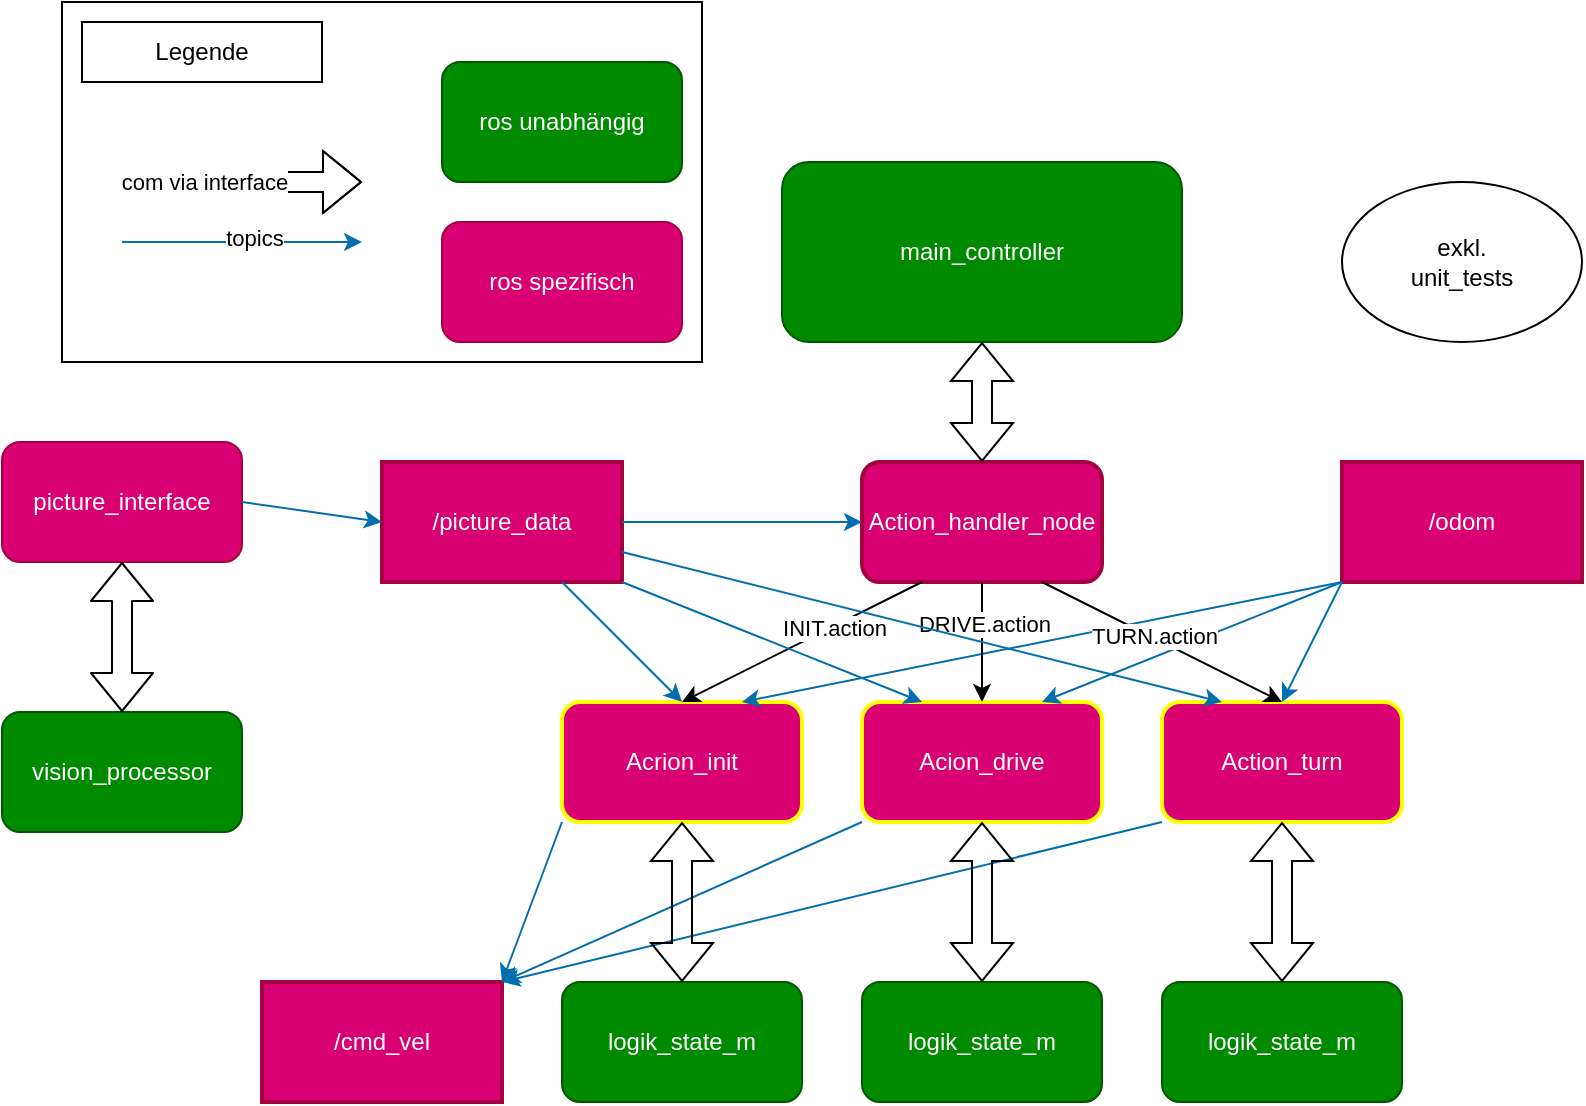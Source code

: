 <mxfile pages="2">
    <diagram name="Seite-1" id="KaFoANcTmPBPSSFuzQFE">
        <mxGraphModel dx="1086" dy="702" grid="1" gridSize="10" guides="1" tooltips="1" connect="1" arrows="1" fold="1" page="1" pageScale="1" pageWidth="827" pageHeight="1169" math="0" shadow="0">
            <root>
                <mxCell id="0"/>
                <mxCell id="1" parent="0"/>
                <mxCell id="_hdkilqvFQc3fWKhVySa-1" value="main_controller" style="rounded=1;whiteSpace=wrap;html=1;fillColor=#008a00;fontColor=#ffffff;strokeColor=#005700;" parent="1" vertex="1">
                    <mxGeometry x="480" y="290" width="200" height="90" as="geometry"/>
                </mxCell>
                <mxCell id="_hdkilqvFQc3fWKhVySa-2" value="picture_interface" style="rounded=1;whiteSpace=wrap;html=1;fillColor=#d80073;fontColor=#ffffff;strokeColor=#A50040;" parent="1" vertex="1">
                    <mxGeometry x="90" y="430" width="120" height="60" as="geometry"/>
                </mxCell>
                <mxCell id="2Nol_eHgDA5r__7TuG9x-1" value="Acion_drive" style="rounded=1;whiteSpace=wrap;html=1;fillColor=#d80073;fontColor=#ffffff;strokeColor=#FFFF00;strokeWidth=2;" parent="1" vertex="1">
                    <mxGeometry x="520" y="560" width="120" height="60" as="geometry"/>
                </mxCell>
                <mxCell id="2Nol_eHgDA5r__7TuG9x-2" value="Acrion_init" style="rounded=1;whiteSpace=wrap;html=1;fillColor=#d80073;fontColor=#ffffff;strokeColor=#FFFF00;strokeWidth=2;" parent="1" vertex="1">
                    <mxGeometry x="370" y="560" width="120" height="60" as="geometry"/>
                </mxCell>
                <mxCell id="2Nol_eHgDA5r__7TuG9x-3" value="Action_turn" style="rounded=1;whiteSpace=wrap;html=1;fillColor=#d80073;fontColor=#ffffff;strokeColor=#FFFF00;strokeWidth=2;" parent="1" vertex="1">
                    <mxGeometry x="670" y="560" width="120" height="60" as="geometry"/>
                </mxCell>
                <mxCell id="2Nol_eHgDA5r__7TuG9x-4" value="/cmd_vel" style="rounded=0;whiteSpace=wrap;html=1;fillColor=#d80073;fontColor=#ffffff;strokeColor=light-dark(#A50040, #00eeff);strokeWidth=2;" parent="1" vertex="1">
                    <mxGeometry x="220" y="700" width="120" height="60" as="geometry"/>
                </mxCell>
                <mxCell id="2Nol_eHgDA5r__7TuG9x-5" value="/odom" style="rounded=0;whiteSpace=wrap;html=1;fillColor=#d80073;fontColor=#ffffff;strokeColor=light-dark(#A50040, #00eeff);strokeWidth=2;" parent="1" vertex="1">
                    <mxGeometry x="760" y="440" width="120" height="60" as="geometry"/>
                </mxCell>
                <mxCell id="2Nol_eHgDA5r__7TuG9x-9" value="" style="endArrow=classic;html=1;rounded=0;entryX=1;entryY=0;entryDx=0;entryDy=0;exitX=0;exitY=1;exitDx=0;exitDy=0;fillColor=#1ba1e2;strokeColor=#006EAF;" parent="1" source="2Nol_eHgDA5r__7TuG9x-1" target="2Nol_eHgDA5r__7TuG9x-4" edge="1">
                    <mxGeometry width="50" height="50" relative="1" as="geometry">
                        <mxPoint x="370" y="620" as="sourcePoint"/>
                        <mxPoint x="420" y="570" as="targetPoint"/>
                    </mxGeometry>
                </mxCell>
                <mxCell id="2Nol_eHgDA5r__7TuG9x-10" value="" style="endArrow=classic;html=1;rounded=0;entryX=1;entryY=0;entryDx=0;entryDy=0;exitX=0;exitY=1;exitDx=0;exitDy=0;fillColor=#1ba1e2;strokeColor=#006EAF;" parent="1" source="2Nol_eHgDA5r__7TuG9x-2" target="2Nol_eHgDA5r__7TuG9x-4" edge="1">
                    <mxGeometry width="50" height="50" relative="1" as="geometry">
                        <mxPoint x="370" y="620" as="sourcePoint"/>
                        <mxPoint x="420" y="570" as="targetPoint"/>
                    </mxGeometry>
                </mxCell>
                <mxCell id="2Nol_eHgDA5r__7TuG9x-11" value="" style="endArrow=classic;html=1;rounded=0;entryX=1;entryY=0;entryDx=0;entryDy=0;exitX=0;exitY=1;exitDx=0;exitDy=0;fillColor=#1ba1e2;strokeColor=#006EAF;" parent="1" source="2Nol_eHgDA5r__7TuG9x-3" target="2Nol_eHgDA5r__7TuG9x-4" edge="1">
                    <mxGeometry width="50" height="50" relative="1" as="geometry">
                        <mxPoint x="370" y="620" as="sourcePoint"/>
                        <mxPoint x="420" y="570" as="targetPoint"/>
                    </mxGeometry>
                </mxCell>
                <mxCell id="2Nol_eHgDA5r__7TuG9x-12" value="" style="endArrow=classic;html=1;rounded=0;exitX=0;exitY=1;exitDx=0;exitDy=0;entryX=0.75;entryY=0;entryDx=0;entryDy=0;fillColor=#1ba1e2;strokeColor=#006EAF;" parent="1" source="2Nol_eHgDA5r__7TuG9x-5" target="2Nol_eHgDA5r__7TuG9x-1" edge="1">
                    <mxGeometry width="50" height="50" relative="1" as="geometry">
                        <mxPoint x="390" y="460" as="sourcePoint"/>
                        <mxPoint x="440" y="410" as="targetPoint"/>
                    </mxGeometry>
                </mxCell>
                <mxCell id="2Nol_eHgDA5r__7TuG9x-13" value="" style="endArrow=classic;html=1;rounded=0;exitX=0;exitY=1;exitDx=0;exitDy=0;entryX=0.75;entryY=0;entryDx=0;entryDy=0;fillColor=#1ba1e2;strokeColor=#006EAF;" parent="1" source="2Nol_eHgDA5r__7TuG9x-5" target="2Nol_eHgDA5r__7TuG9x-2" edge="1">
                    <mxGeometry width="50" height="50" relative="1" as="geometry">
                        <mxPoint x="390" y="460" as="sourcePoint"/>
                        <mxPoint x="440" y="410" as="targetPoint"/>
                    </mxGeometry>
                </mxCell>
                <mxCell id="2Nol_eHgDA5r__7TuG9x-14" value="" style="endArrow=classic;html=1;rounded=0;exitX=0;exitY=1;exitDx=0;exitDy=0;entryX=0.5;entryY=0;entryDx=0;entryDy=0;fillColor=#1ba1e2;strokeColor=#006EAF;" parent="1" source="2Nol_eHgDA5r__7TuG9x-5" target="2Nol_eHgDA5r__7TuG9x-3" edge="1">
                    <mxGeometry width="50" height="50" relative="1" as="geometry">
                        <mxPoint x="390" y="460" as="sourcePoint"/>
                        <mxPoint x="440" y="410" as="targetPoint"/>
                    </mxGeometry>
                </mxCell>
                <mxCell id="2Nol_eHgDA5r__7TuG9x-20" value="" style="shape=flexArrow;endArrow=classic;html=1;rounded=0;" parent="1" edge="1">
                    <mxGeometry width="50" height="50" relative="1" as="geometry">
                        <mxPoint x="160" y="300" as="sourcePoint"/>
                        <mxPoint x="270" y="300" as="targetPoint"/>
                        <Array as="points">
                            <mxPoint x="190" y="300"/>
                            <mxPoint x="220" y="300"/>
                        </Array>
                    </mxGeometry>
                </mxCell>
                <mxCell id="2Nol_eHgDA5r__7TuG9x-21" value="com via interface" style="edgeLabel;html=1;align=center;verticalAlign=middle;resizable=0;points=[];" parent="2Nol_eHgDA5r__7TuG9x-20" vertex="1" connectable="0">
                    <mxGeometry x="-0.436" relative="1" as="geometry">
                        <mxPoint as="offset"/>
                    </mxGeometry>
                </mxCell>
                <mxCell id="2Nol_eHgDA5r__7TuG9x-27" value="vision_processor" style="rounded=1;whiteSpace=wrap;html=1;fillColor=#008a00;fontColor=#ffffff;strokeColor=#005700;" parent="1" vertex="1">
                    <mxGeometry x="90" y="565" width="120" height="60" as="geometry"/>
                </mxCell>
                <mxCell id="2Nol_eHgDA5r__7TuG9x-31" value="" style="shape=flexArrow;endArrow=classic;startArrow=classic;html=1;rounded=0;entryX=0.5;entryY=1;entryDx=0;entryDy=0;exitX=0.5;exitY=0;exitDx=0;exitDy=0;" parent="1" source="2Nol_eHgDA5r__7TuG9x-32" target="2Nol_eHgDA5r__7TuG9x-1" edge="1">
                    <mxGeometry width="100" height="100" relative="1" as="geometry">
                        <mxPoint x="540" y="710" as="sourcePoint"/>
                        <mxPoint x="650" y="380" as="targetPoint"/>
                    </mxGeometry>
                </mxCell>
                <mxCell id="2Nol_eHgDA5r__7TuG9x-33" value="" style="shape=flexArrow;endArrow=classic;startArrow=classic;html=1;rounded=0;entryX=0.5;entryY=1;entryDx=0;entryDy=0;" parent="1" target="2Nol_eHgDA5r__7TuG9x-32" edge="1">
                    <mxGeometry width="100" height="100" relative="1" as="geometry">
                        <mxPoint x="540" y="710" as="sourcePoint"/>
                        <mxPoint x="580" y="620" as="targetPoint"/>
                    </mxGeometry>
                </mxCell>
                <mxCell id="2Nol_eHgDA5r__7TuG9x-32" value="logik_state_m" style="rounded=1;whiteSpace=wrap;html=1;fillColor=#008a00;fontColor=#ffffff;strokeColor=#005700;" parent="1" vertex="1">
                    <mxGeometry x="520" y="700" width="120" height="60" as="geometry"/>
                </mxCell>
                <mxCell id="2Nol_eHgDA5r__7TuG9x-36" value="logik_state_m" style="rounded=1;whiteSpace=wrap;html=1;fillColor=#008a00;fontColor=#ffffff;strokeColor=#005700;" parent="1" vertex="1">
                    <mxGeometry x="370" y="700" width="120" height="60" as="geometry"/>
                </mxCell>
                <mxCell id="2Nol_eHgDA5r__7TuG9x-37" value="logik_state_m" style="rounded=1;whiteSpace=wrap;html=1;fillColor=#008a00;fontColor=#ffffff;strokeColor=#005700;" parent="1" vertex="1">
                    <mxGeometry x="670" y="700" width="120" height="60" as="geometry"/>
                </mxCell>
                <mxCell id="2Nol_eHgDA5r__7TuG9x-38" value="" style="shape=flexArrow;endArrow=classic;startArrow=classic;html=1;rounded=0;entryX=0.5;entryY=1;entryDx=0;entryDy=0;exitX=0.5;exitY=0;exitDx=0;exitDy=0;" parent="1" source="2Nol_eHgDA5r__7TuG9x-36" target="2Nol_eHgDA5r__7TuG9x-2" edge="1">
                    <mxGeometry width="100" height="100" relative="1" as="geometry">
                        <mxPoint x="360" y="730" as="sourcePoint"/>
                        <mxPoint x="400" y="640" as="targetPoint"/>
                    </mxGeometry>
                </mxCell>
                <mxCell id="2Nol_eHgDA5r__7TuG9x-40" value="" style="shape=flexArrow;endArrow=classic;startArrow=classic;html=1;rounded=0;entryX=0.5;entryY=1;entryDx=0;entryDy=0;exitX=0.5;exitY=0;exitDx=0;exitDy=0;" parent="1" source="2Nol_eHgDA5r__7TuG9x-37" target="2Nol_eHgDA5r__7TuG9x-3" edge="1">
                    <mxGeometry width="100" height="100" relative="1" as="geometry">
                        <mxPoint x="580" y="720" as="sourcePoint"/>
                        <mxPoint x="570" y="630" as="targetPoint"/>
                    </mxGeometry>
                </mxCell>
                <mxCell id="2Nol_eHgDA5r__7TuG9x-46" value="exkl.&lt;div&gt;unit_tests&lt;/div&gt;" style="ellipse;whiteSpace=wrap;html=1;" parent="1" vertex="1">
                    <mxGeometry x="760" y="300" width="120" height="80" as="geometry"/>
                </mxCell>
                <mxCell id="2Nol_eHgDA5r__7TuG9x-49" value="" style="endArrow=classic;html=1;rounded=0;fillColor=#1ba1e2;strokeColor=#006EAF;" parent="1" edge="1">
                    <mxGeometry width="50" height="50" relative="1" as="geometry">
                        <mxPoint x="150" y="330" as="sourcePoint"/>
                        <mxPoint x="270" y="330" as="targetPoint"/>
                    </mxGeometry>
                </mxCell>
                <mxCell id="2Nol_eHgDA5r__7TuG9x-50" value="topics" style="edgeLabel;html=1;align=center;verticalAlign=middle;resizable=0;points=[];" parent="2Nol_eHgDA5r__7TuG9x-49" vertex="1" connectable="0">
                    <mxGeometry x="0.1" y="2" relative="1" as="geometry">
                        <mxPoint as="offset"/>
                    </mxGeometry>
                </mxCell>
                <mxCell id="2Nol_eHgDA5r__7TuG9x-51" value="ros spezifisch" style="rounded=1;whiteSpace=wrap;html=1;fillColor=#d80073;fontColor=#ffffff;strokeColor=#A50040;" parent="1" vertex="1">
                    <mxGeometry x="310" y="320" width="120" height="60" as="geometry"/>
                </mxCell>
                <mxCell id="2Nol_eHgDA5r__7TuG9x-52" value="ros unabhängig" style="rounded=1;whiteSpace=wrap;html=1;fillColor=#008a00;fontColor=#ffffff;strokeColor=#005700;" parent="1" vertex="1">
                    <mxGeometry x="310" y="240" width="120" height="60" as="geometry"/>
                </mxCell>
                <mxCell id="41G2O9qYlRNZdGG1EV6q-1" value="Action_handler_node" style="rounded=1;whiteSpace=wrap;html=1;fillColor=#d80073;fontColor=#ffffff;strokeColor=light-dark(#A50040, #1300a3);strokeWidth=2;" parent="1" vertex="1">
                    <mxGeometry x="520" y="440" width="120" height="60" as="geometry"/>
                </mxCell>
                <mxCell id="41G2O9qYlRNZdGG1EV6q-2" value="" style="endArrow=classic;html=1;rounded=0;entryX=0.5;entryY=0;entryDx=0;entryDy=0;exitX=0.25;exitY=1;exitDx=0;exitDy=0;" parent="1" source="41G2O9qYlRNZdGG1EV6q-1" target="2Nol_eHgDA5r__7TuG9x-2" edge="1">
                    <mxGeometry width="50" height="50" relative="1" as="geometry">
                        <mxPoint x="440" y="430" as="sourcePoint"/>
                        <mxPoint x="550" y="500" as="targetPoint"/>
                    </mxGeometry>
                </mxCell>
                <mxCell id="41G2O9qYlRNZdGG1EV6q-5" value="INIT.action" style="edgeLabel;html=1;align=center;verticalAlign=middle;resizable=0;points=[];" parent="41G2O9qYlRNZdGG1EV6q-2" vertex="1" connectable="0">
                    <mxGeometry x="-0.263" y="1" relative="1" as="geometry">
                        <mxPoint as="offset"/>
                    </mxGeometry>
                </mxCell>
                <mxCell id="41G2O9qYlRNZdGG1EV6q-3" value="" style="endArrow=classic;html=1;rounded=0;exitX=0.5;exitY=1;exitDx=0;exitDy=0;entryX=0.5;entryY=0;entryDx=0;entryDy=0;" parent="1" source="41G2O9qYlRNZdGG1EV6q-1" target="2Nol_eHgDA5r__7TuG9x-1" edge="1">
                    <mxGeometry width="50" height="50" relative="1" as="geometry">
                        <mxPoint x="500" y="550" as="sourcePoint"/>
                        <mxPoint x="550" y="500" as="targetPoint"/>
                    </mxGeometry>
                </mxCell>
                <mxCell id="41G2O9qYlRNZdGG1EV6q-6" value="DRIVE.action" style="edgeLabel;html=1;align=center;verticalAlign=middle;resizable=0;points=[];" parent="41G2O9qYlRNZdGG1EV6q-3" vertex="1" connectable="0">
                    <mxGeometry x="-0.32" y="1" relative="1" as="geometry">
                        <mxPoint as="offset"/>
                    </mxGeometry>
                </mxCell>
                <mxCell id="41G2O9qYlRNZdGG1EV6q-4" value="" style="endArrow=classic;html=1;rounded=0;exitX=0.75;exitY=1;exitDx=0;exitDy=0;entryX=0.5;entryY=0;entryDx=0;entryDy=0;" parent="1" source="41G2O9qYlRNZdGG1EV6q-1" target="2Nol_eHgDA5r__7TuG9x-3" edge="1">
                    <mxGeometry width="50" height="50" relative="1" as="geometry">
                        <mxPoint x="500" y="550" as="sourcePoint"/>
                        <mxPoint x="550" y="500" as="targetPoint"/>
                    </mxGeometry>
                </mxCell>
                <mxCell id="41G2O9qYlRNZdGG1EV6q-7" value="TURN.action" style="edgeLabel;html=1;align=center;verticalAlign=middle;resizable=0;points=[];" parent="41G2O9qYlRNZdGG1EV6q-4" vertex="1" connectable="0">
                    <mxGeometry x="-0.075" y="1" relative="1" as="geometry">
                        <mxPoint as="offset"/>
                    </mxGeometry>
                </mxCell>
                <mxCell id="41G2O9qYlRNZdGG1EV6q-8" value="" style="shape=flexArrow;endArrow=classic;startArrow=classic;html=1;rounded=0;entryX=0.5;entryY=1;entryDx=0;entryDy=0;exitX=0.5;exitY=0;exitDx=0;exitDy=0;" parent="1" source="41G2O9qYlRNZdGG1EV6q-1" target="_hdkilqvFQc3fWKhVySa-1" edge="1">
                    <mxGeometry width="100" height="100" relative="1" as="geometry">
                        <mxPoint x="470" y="570" as="sourcePoint"/>
                        <mxPoint x="570" y="470" as="targetPoint"/>
                    </mxGeometry>
                </mxCell>
                <mxCell id="41G2O9qYlRNZdGG1EV6q-14" value="" style="rounded=0;whiteSpace=wrap;html=1;fillColor=none;" parent="1" vertex="1">
                    <mxGeometry x="120" y="210" width="320" height="180" as="geometry"/>
                </mxCell>
                <mxCell id="41G2O9qYlRNZdGG1EV6q-15" value="Legende" style="rounded=0;whiteSpace=wrap;html=1;" parent="1" vertex="1">
                    <mxGeometry x="130" y="220" width="120" height="30" as="geometry"/>
                </mxCell>
                <mxCell id="4" value="" style="shape=flexArrow;endArrow=classic;startArrow=classic;html=1;entryX=0.5;entryY=1;entryDx=0;entryDy=0;exitX=0.5;exitY=0;exitDx=0;exitDy=0;" parent="1" source="2Nol_eHgDA5r__7TuG9x-27" target="_hdkilqvFQc3fWKhVySa-2" edge="1">
                    <mxGeometry width="100" height="100" relative="1" as="geometry">
                        <mxPoint x="380" y="595" as="sourcePoint"/>
                        <mxPoint x="480" y="495" as="targetPoint"/>
                    </mxGeometry>
                </mxCell>
                <mxCell id="6" value="/picture_data" style="rounded=0;whiteSpace=wrap;html=1;fillColor=#d80073;fontColor=#ffffff;strokeColor=light-dark(#A50040, #00eeff);strokeWidth=2;" parent="1" vertex="1">
                    <mxGeometry x="280" y="440" width="120" height="60" as="geometry"/>
                </mxCell>
                <mxCell id="7" value="" style="endArrow=classic;html=1;rounded=0;exitX=1;exitY=0.5;exitDx=0;exitDy=0;entryX=0;entryY=0.5;entryDx=0;entryDy=0;fillColor=#1ba1e2;strokeColor=#006EAF;" parent="1" source="_hdkilqvFQc3fWKhVySa-2" target="6" edge="1">
                    <mxGeometry width="50" height="50" relative="1" as="geometry">
                        <mxPoint x="350" y="510" as="sourcePoint"/>
                        <mxPoint x="530" y="570" as="targetPoint"/>
                    </mxGeometry>
                </mxCell>
                <mxCell id="8" value="" style="endArrow=classic;html=1;rounded=0;exitX=0.75;exitY=1;exitDx=0;exitDy=0;fillColor=#1ba1e2;strokeColor=#006EAF;entryX=0.5;entryY=0;entryDx=0;entryDy=0;" parent="1" source="6" target="2Nol_eHgDA5r__7TuG9x-2" edge="1">
                    <mxGeometry width="50" height="50" relative="1" as="geometry">
                        <mxPoint x="200" y="345" as="sourcePoint"/>
                        <mxPoint x="430" y="560" as="targetPoint"/>
                        <Array as="points"/>
                    </mxGeometry>
                </mxCell>
                <mxCell id="9" value="" style="endArrow=classic;html=1;rounded=0;exitX=1;exitY=1;exitDx=0;exitDy=0;fillColor=#1ba1e2;strokeColor=#006EAF;entryX=0.25;entryY=0;entryDx=0;entryDy=0;" parent="1" source="6" target="2Nol_eHgDA5r__7TuG9x-1" edge="1">
                    <mxGeometry width="50" height="50" relative="1" as="geometry">
                        <mxPoint x="310" y="375" as="sourcePoint"/>
                        <mxPoint x="440" y="570" as="targetPoint"/>
                    </mxGeometry>
                </mxCell>
                <mxCell id="10" value="" style="endArrow=classic;html=1;rounded=0;exitX=1;exitY=0.75;exitDx=0;exitDy=0;fillColor=#1ba1e2;strokeColor=#006EAF;entryX=0.25;entryY=0;entryDx=0;entryDy=0;" parent="1" source="6" target="2Nol_eHgDA5r__7TuG9x-3" edge="1">
                    <mxGeometry width="50" height="50" relative="1" as="geometry">
                        <mxPoint x="340" y="375" as="sourcePoint"/>
                        <mxPoint x="560" y="570" as="targetPoint"/>
                    </mxGeometry>
                </mxCell>
                <mxCell id="11" value="" style="endArrow=classic;html=1;rounded=0;exitX=1;exitY=0.5;exitDx=0;exitDy=0;fillColor=#1ba1e2;strokeColor=#006EAF;entryX=0;entryY=0.5;entryDx=0;entryDy=0;" edge="1" parent="1" source="6" target="41G2O9qYlRNZdGG1EV6q-1">
                    <mxGeometry width="50" height="50" relative="1" as="geometry">
                        <mxPoint x="370" y="375" as="sourcePoint"/>
                        <mxPoint x="710" y="570" as="targetPoint"/>
                    </mxGeometry>
                </mxCell>
            </root>
        </mxGraphModel>
    </diagram>
    <diagram id="BansPSDXBwfkRKWzruai" name="Seite-2">
        <mxGraphModel grid="1" page="1" gridSize="10" guides="1" tooltips="1" connect="1" arrows="1" fold="1" pageScale="1" pageWidth="827" pageHeight="1169" math="0" shadow="0">
            <root>
                <mxCell id="0"/>
                <mxCell id="1" parent="0"/>
            </root>
        </mxGraphModel>
    </diagram>
</mxfile>